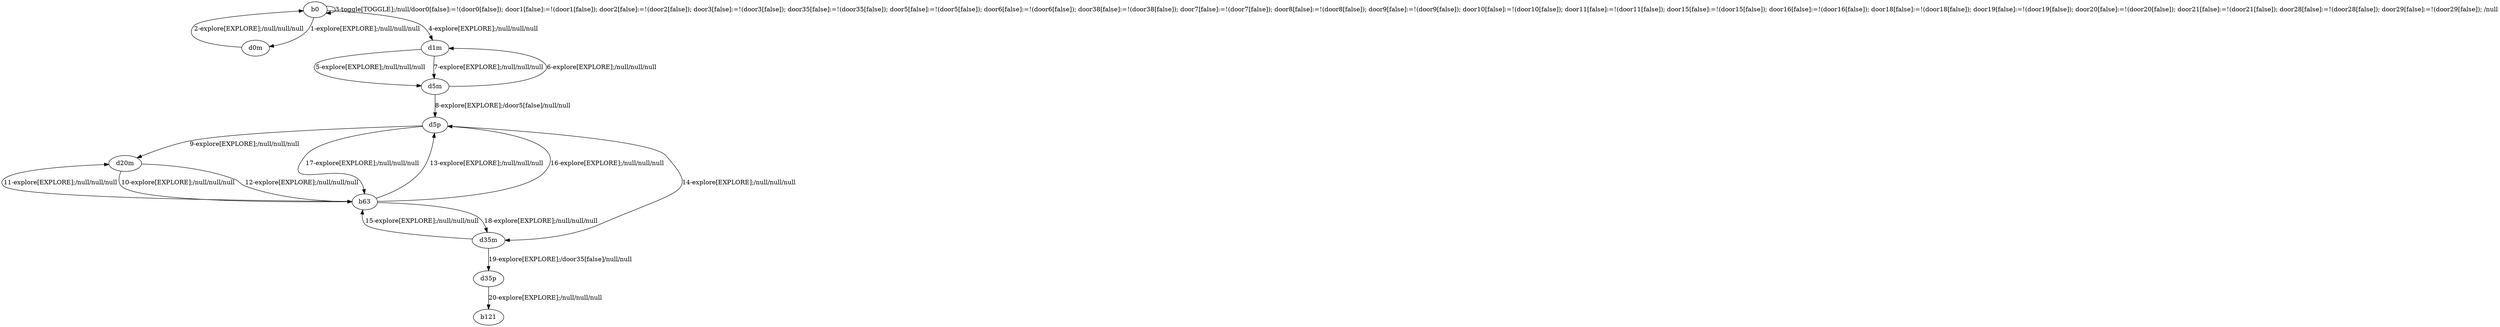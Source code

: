 # Total number of goals covered by this test: 1
# d35p --> b121

digraph g {
"b0" -> "d0m" [label = "1-explore[EXPLORE];/null/null/null"];
"d0m" -> "b0" [label = "2-explore[EXPLORE];/null/null/null"];
"b0" -> "b0" [label = "3-toggle[TOGGLE];/null/door0[false]:=!(door0[false]); door1[false]:=!(door1[false]); door2[false]:=!(door2[false]); door3[false]:=!(door3[false]); door35[false]:=!(door35[false]); door5[false]:=!(door5[false]); door6[false]:=!(door6[false]); door38[false]:=!(door38[false]); door7[false]:=!(door7[false]); door8[false]:=!(door8[false]); door9[false]:=!(door9[false]); door10[false]:=!(door10[false]); door11[false]:=!(door11[false]); door15[false]:=!(door15[false]); door16[false]:=!(door16[false]); door18[false]:=!(door18[false]); door19[false]:=!(door19[false]); door20[false]:=!(door20[false]); door21[false]:=!(door21[false]); door28[false]:=!(door28[false]); door29[false]:=!(door29[false]); /null"];
"b0" -> "d1m" [label = "4-explore[EXPLORE];/null/null/null"];
"d1m" -> "d5m" [label = "5-explore[EXPLORE];/null/null/null"];
"d5m" -> "d1m" [label = "6-explore[EXPLORE];/null/null/null"];
"d1m" -> "d5m" [label = "7-explore[EXPLORE];/null/null/null"];
"d5m" -> "d5p" [label = "8-explore[EXPLORE];/door5[false]/null/null"];
"d5p" -> "d20m" [label = "9-explore[EXPLORE];/null/null/null"];
"d20m" -> "b63" [label = "10-explore[EXPLORE];/null/null/null"];
"b63" -> "d20m" [label = "11-explore[EXPLORE];/null/null/null"];
"d20m" -> "b63" [label = "12-explore[EXPLORE];/null/null/null"];
"b63" -> "d5p" [label = "13-explore[EXPLORE];/null/null/null"];
"d5p" -> "d35m" [label = "14-explore[EXPLORE];/null/null/null"];
"d35m" -> "b63" [label = "15-explore[EXPLORE];/null/null/null"];
"b63" -> "d5p" [label = "16-explore[EXPLORE];/null/null/null"];
"d5p" -> "b63" [label = "17-explore[EXPLORE];/null/null/null"];
"b63" -> "d35m" [label = "18-explore[EXPLORE];/null/null/null"];
"d35m" -> "d35p" [label = "19-explore[EXPLORE];/door35[false]/null/null"];
"d35p" -> "b121" [label = "20-explore[EXPLORE];/null/null/null"];
}